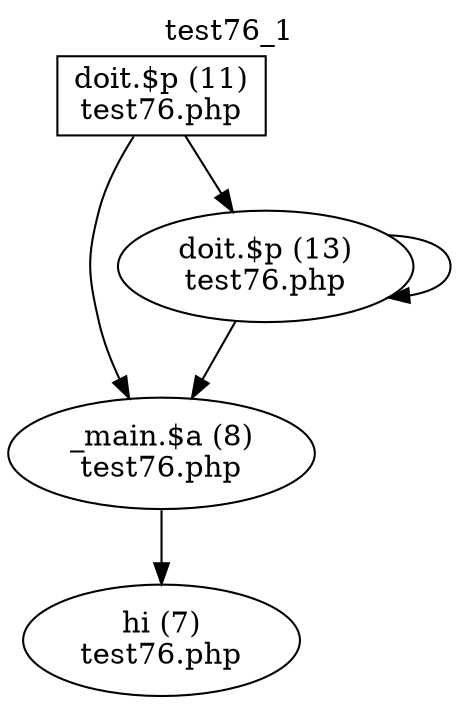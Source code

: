 digraph cfg {
  label="test76_1";
  labelloc=t;
  n1 [shape=box, label="doit.$p (11)\ntest76.php"];
  n2 [shape=ellipse, label="_main.$a (8)\ntest76.php"];
  n3 [shape=ellipse, label="doit.$p (13)\ntest76.php"];
  n4 [shape=ellipse, label="hi (7)\ntest76.php"];
  n1 -> n2;
  n1 -> n3;
  n2 -> n4;
  n3 -> n2;
  n3 -> n3;
}
